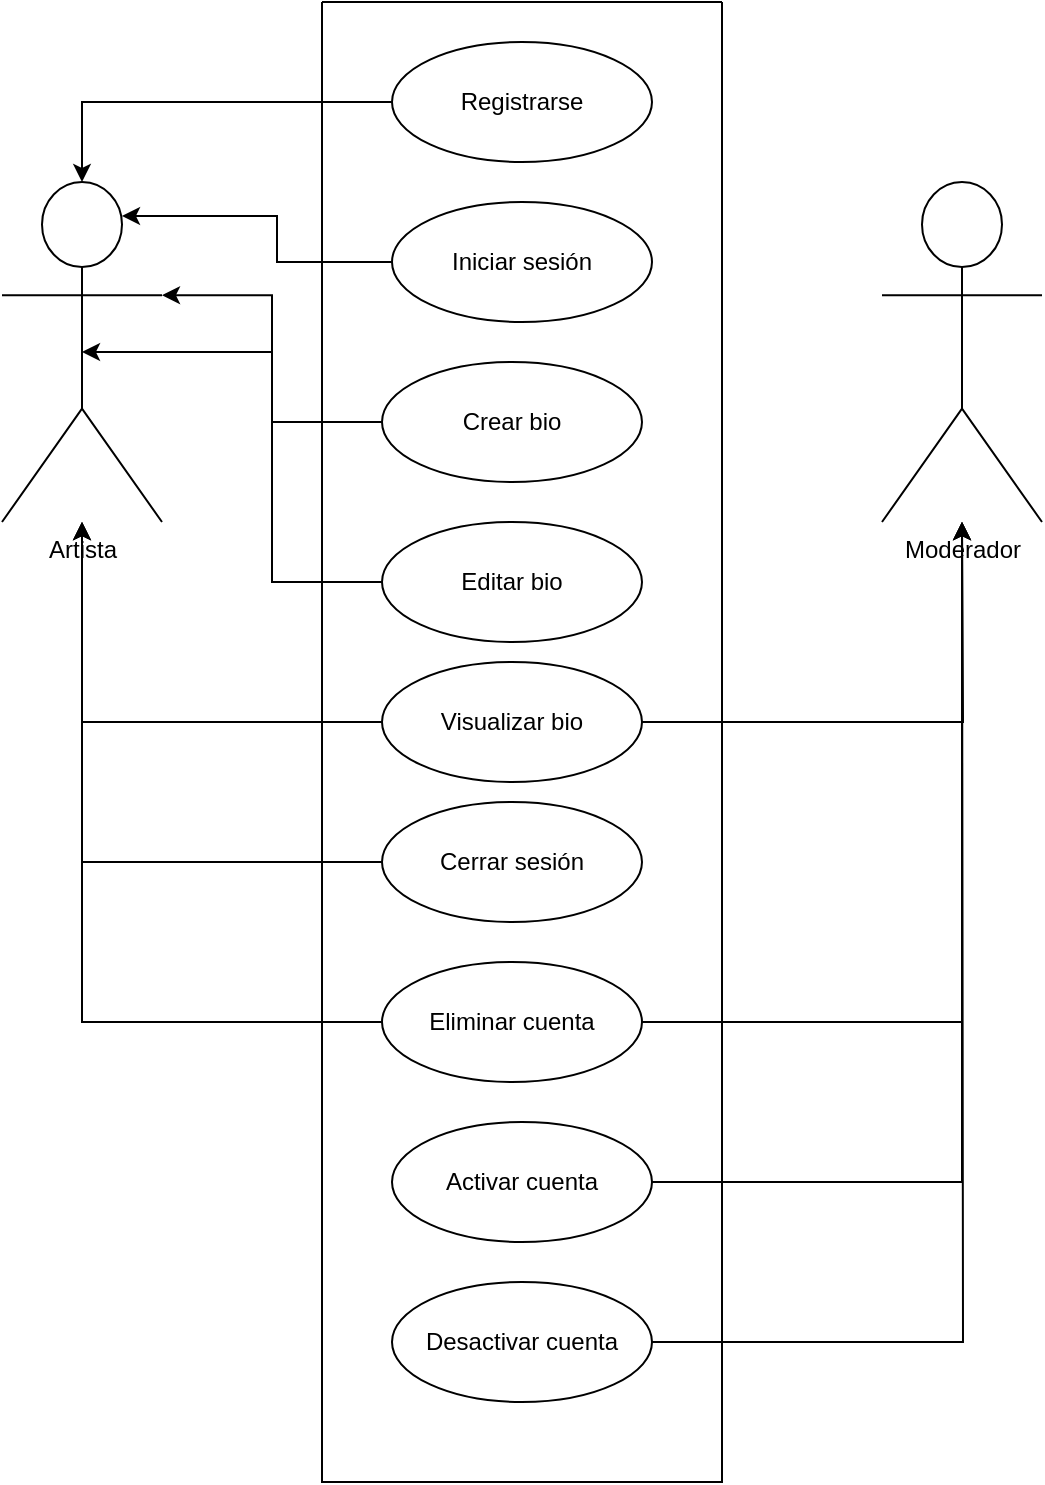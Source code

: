 <mxfile version="14.9.9" type="github">
  <diagram id="BPNOvXlj9KSkaOYmLP45" name="Page-1">
    <mxGraphModel dx="796" dy="494" grid="1" gridSize="10" guides="1" tooltips="1" connect="1" arrows="1" fold="1" page="1" pageScale="1" pageWidth="850" pageHeight="1100" math="0" shadow="0">
      <root>
        <mxCell id="0" />
        <mxCell id="1" parent="0" />
        <mxCell id="xUE--j0CrGy744TaUIZe-1" value="Artista" style="shape=umlActor;verticalLabelPosition=bottom;verticalAlign=top;html=1;outlineConnect=0;" parent="1" vertex="1">
          <mxGeometry x="160" y="130" width="80" height="170" as="geometry" />
        </mxCell>
        <mxCell id="xUE--j0CrGy744TaUIZe-2" value="" style="swimlane;startSize=0;" parent="1" vertex="1">
          <mxGeometry x="320" y="40" width="200" height="740" as="geometry">
            <mxRectangle x="320" y="40" width="50" height="40" as="alternateBounds" />
          </mxGeometry>
        </mxCell>
        <mxCell id="xUE--j0CrGy744TaUIZe-7" value="Registrarse" style="ellipse;whiteSpace=wrap;html=1;" parent="xUE--j0CrGy744TaUIZe-2" vertex="1">
          <mxGeometry x="35" y="20" width="130" height="60" as="geometry" />
        </mxCell>
        <mxCell id="xUE--j0CrGy744TaUIZe-8" value="Iniciar sesión" style="ellipse;whiteSpace=wrap;html=1;" parent="xUE--j0CrGy744TaUIZe-2" vertex="1">
          <mxGeometry x="35" y="100" width="130" height="60" as="geometry" />
        </mxCell>
        <mxCell id="xUE--j0CrGy744TaUIZe-10" value="Editar bio" style="ellipse;whiteSpace=wrap;html=1;" parent="xUE--j0CrGy744TaUIZe-2" vertex="1">
          <mxGeometry x="30" y="260" width="130" height="60" as="geometry" />
        </mxCell>
        <mxCell id="xUE--j0CrGy744TaUIZe-11" value="Cerrar sesión" style="ellipse;whiteSpace=wrap;html=1;" parent="xUE--j0CrGy744TaUIZe-2" vertex="1">
          <mxGeometry x="30" y="400" width="130" height="60" as="geometry" />
        </mxCell>
        <mxCell id="xUE--j0CrGy744TaUIZe-12" value="Eliminar cuenta" style="ellipse;whiteSpace=wrap;html=1;" parent="xUE--j0CrGy744TaUIZe-2" vertex="1">
          <mxGeometry x="30" y="480" width="130" height="60" as="geometry" />
        </mxCell>
        <mxCell id="xUE--j0CrGy744TaUIZe-13" value="Visualizar bio" style="ellipse;whiteSpace=wrap;html=1;" parent="xUE--j0CrGy744TaUIZe-2" vertex="1">
          <mxGeometry x="30" y="330" width="130" height="60" as="geometry" />
        </mxCell>
        <mxCell id="xUE--j0CrGy744TaUIZe-14" value="Activar cuenta" style="ellipse;whiteSpace=wrap;html=1;" parent="xUE--j0CrGy744TaUIZe-2" vertex="1">
          <mxGeometry x="35" y="560" width="130" height="60" as="geometry" />
        </mxCell>
        <mxCell id="xUE--j0CrGy744TaUIZe-15" value="Desactivar cuenta" style="ellipse;whiteSpace=wrap;html=1;" parent="xUE--j0CrGy744TaUIZe-2" vertex="1">
          <mxGeometry x="35" y="640" width="130" height="60" as="geometry" />
        </mxCell>
        <mxCell id="xUE--j0CrGy744TaUIZe-3" value="Moderador" style="shape=umlActor;verticalLabelPosition=bottom;verticalAlign=top;html=1;outlineConnect=0;" parent="1" vertex="1">
          <mxGeometry x="600" y="130" width="80" height="170" as="geometry" />
        </mxCell>
        <mxCell id="xUE--j0CrGy744TaUIZe-18" style="edgeStyle=orthogonalEdgeStyle;rounded=0;orthogonalLoop=1;jettySize=auto;html=1;exitX=0;exitY=0.5;exitDx=0;exitDy=0;entryX=1;entryY=0.333;entryDx=0;entryDy=0;entryPerimeter=0;" parent="1" source="xUE--j0CrGy744TaUIZe-9" target="xUE--j0CrGy744TaUIZe-1" edge="1">
          <mxGeometry relative="1" as="geometry" />
        </mxCell>
        <mxCell id="xUE--j0CrGy744TaUIZe-9" value="Crear bio" style="ellipse;whiteSpace=wrap;html=1;" parent="1" vertex="1">
          <mxGeometry x="350" y="220" width="130" height="60" as="geometry" />
        </mxCell>
        <mxCell id="xUE--j0CrGy744TaUIZe-16" style="edgeStyle=orthogonalEdgeStyle;rounded=0;orthogonalLoop=1;jettySize=auto;html=1;exitX=0;exitY=0.5;exitDx=0;exitDy=0;" parent="1" source="xUE--j0CrGy744TaUIZe-7" target="xUE--j0CrGy744TaUIZe-1" edge="1">
          <mxGeometry relative="1" as="geometry" />
        </mxCell>
        <mxCell id="xUE--j0CrGy744TaUIZe-17" style="edgeStyle=orthogonalEdgeStyle;rounded=0;orthogonalLoop=1;jettySize=auto;html=1;exitX=0;exitY=0.5;exitDx=0;exitDy=0;entryX=0.75;entryY=0.1;entryDx=0;entryDy=0;entryPerimeter=0;" parent="1" source="xUE--j0CrGy744TaUIZe-8" target="xUE--j0CrGy744TaUIZe-1" edge="1">
          <mxGeometry relative="1" as="geometry" />
        </mxCell>
        <mxCell id="xUE--j0CrGy744TaUIZe-19" style="edgeStyle=orthogonalEdgeStyle;rounded=0;orthogonalLoop=1;jettySize=auto;html=1;entryX=0.5;entryY=0.5;entryDx=0;entryDy=0;entryPerimeter=0;" parent="1" source="xUE--j0CrGy744TaUIZe-10" target="xUE--j0CrGy744TaUIZe-1" edge="1">
          <mxGeometry relative="1" as="geometry" />
        </mxCell>
        <mxCell id="xUE--j0CrGy744TaUIZe-21" style="edgeStyle=orthogonalEdgeStyle;rounded=0;orthogonalLoop=1;jettySize=auto;html=1;exitX=0;exitY=0.5;exitDx=0;exitDy=0;" parent="1" source="xUE--j0CrGy744TaUIZe-13" target="xUE--j0CrGy744TaUIZe-1" edge="1">
          <mxGeometry relative="1" as="geometry" />
        </mxCell>
        <mxCell id="xUE--j0CrGy744TaUIZe-22" style="edgeStyle=orthogonalEdgeStyle;rounded=0;orthogonalLoop=1;jettySize=auto;html=1;exitX=0;exitY=0.5;exitDx=0;exitDy=0;" parent="1" source="xUE--j0CrGy744TaUIZe-11" target="xUE--j0CrGy744TaUIZe-1" edge="1">
          <mxGeometry relative="1" as="geometry" />
        </mxCell>
        <mxCell id="xUE--j0CrGy744TaUIZe-23" style="edgeStyle=orthogonalEdgeStyle;rounded=0;orthogonalLoop=1;jettySize=auto;html=1;" parent="1" source="xUE--j0CrGy744TaUIZe-12" target="xUE--j0CrGy744TaUIZe-1" edge="1">
          <mxGeometry relative="1" as="geometry" />
        </mxCell>
        <mxCell id="xUE--j0CrGy744TaUIZe-24" style="edgeStyle=orthogonalEdgeStyle;rounded=0;orthogonalLoop=1;jettySize=auto;html=1;" parent="1" source="xUE--j0CrGy744TaUIZe-14" target="xUE--j0CrGy744TaUIZe-3" edge="1">
          <mxGeometry relative="1" as="geometry" />
        </mxCell>
        <mxCell id="xUE--j0CrGy744TaUIZe-25" style="edgeStyle=orthogonalEdgeStyle;rounded=0;orthogonalLoop=1;jettySize=auto;html=1;exitX=1;exitY=0.5;exitDx=0;exitDy=0;" parent="1" source="xUE--j0CrGy744TaUIZe-12" target="xUE--j0CrGy744TaUIZe-3" edge="1">
          <mxGeometry relative="1" as="geometry" />
        </mxCell>
        <mxCell id="xUE--j0CrGy744TaUIZe-26" style="edgeStyle=orthogonalEdgeStyle;rounded=0;orthogonalLoop=1;jettySize=auto;html=1;" parent="1" source="xUE--j0CrGy744TaUIZe-15" edge="1">
          <mxGeometry relative="1" as="geometry">
            <mxPoint x="640" y="300" as="targetPoint" />
          </mxGeometry>
        </mxCell>
        <mxCell id="VKdKs0_jmUq0TaAf5Vkv-1" style="edgeStyle=orthogonalEdgeStyle;rounded=0;orthogonalLoop=1;jettySize=auto;html=1;exitX=1;exitY=0.5;exitDx=0;exitDy=0;" edge="1" parent="1" source="xUE--j0CrGy744TaUIZe-13">
          <mxGeometry relative="1" as="geometry">
            <mxPoint x="640" y="300" as="targetPoint" />
          </mxGeometry>
        </mxCell>
      </root>
    </mxGraphModel>
  </diagram>
</mxfile>
